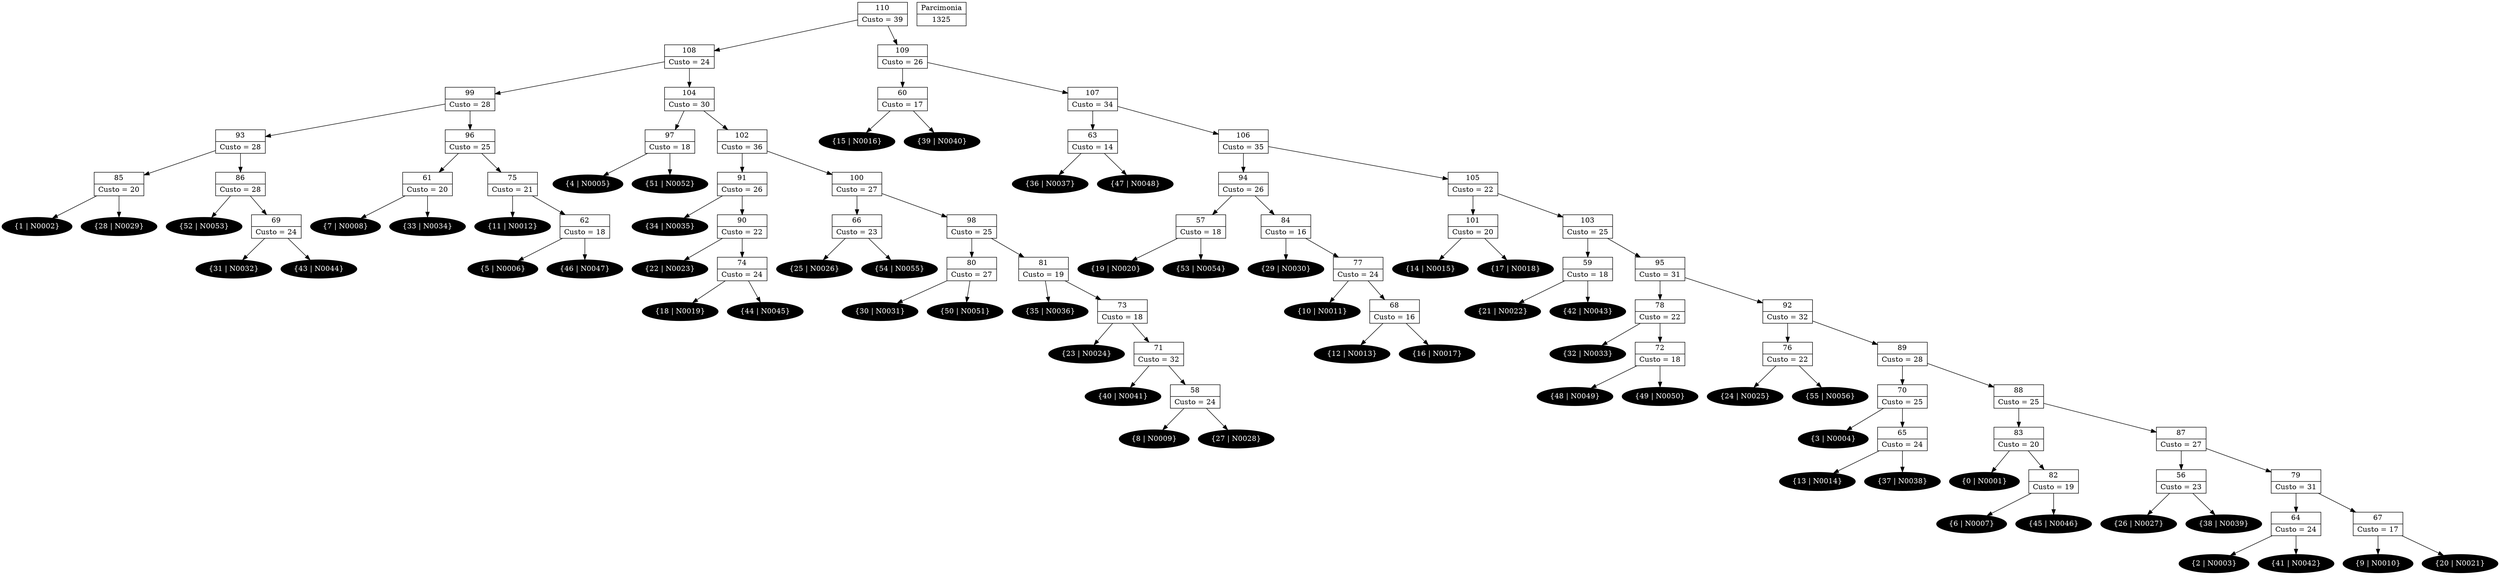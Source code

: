 Digraph G {
0 [label="{0 | N0001}",style=filled, color=black, fontcolor=white,fontsize=14, height=0.5]
1 [label="{1 | N0002}",style=filled, color=black, fontcolor=white,fontsize=14, height=0.5]
2 [label="{2 | N0003}",style=filled, color=black, fontcolor=white,fontsize=14, height=0.5]
3 [label="{3 | N0004}",style=filled, color=black, fontcolor=white,fontsize=14, height=0.5]
4 [label="{4 | N0005}",style=filled, color=black, fontcolor=white,fontsize=14, height=0.5]
5 [label="{5 | N0006}",style=filled, color=black, fontcolor=white,fontsize=14, height=0.5]
6 [label="{6 | N0007}",style=filled, color=black, fontcolor=white,fontsize=14, height=0.5]
7 [label="{7 | N0008}",style=filled, color=black, fontcolor=white,fontsize=14, height=0.5]
8 [label="{8 | N0009}",style=filled, color=black, fontcolor=white,fontsize=14, height=0.5]
9 [label="{9 | N0010}",style=filled, color=black, fontcolor=white,fontsize=14, height=0.5]
10 [label="{10 | N0011}",style=filled, color=black, fontcolor=white,fontsize=14, height=0.5]
11 [label="{11 | N0012}",style=filled, color=black, fontcolor=white,fontsize=14, height=0.5]
12 [label="{12 | N0013}",style=filled, color=black, fontcolor=white,fontsize=14, height=0.5]
13 [label="{13 | N0014}",style=filled, color=black, fontcolor=white,fontsize=14, height=0.5]
14 [label="{14 | N0015}",style=filled, color=black, fontcolor=white,fontsize=14, height=0.5]
15 [label="{15 | N0016}",style=filled, color=black, fontcolor=white,fontsize=14, height=0.5]
16 [label="{16 | N0017}",style=filled, color=black, fontcolor=white,fontsize=14, height=0.5]
17 [label="{17 | N0018}",style=filled, color=black, fontcolor=white,fontsize=14, height=0.5]
18 [label="{18 | N0019}",style=filled, color=black, fontcolor=white,fontsize=14, height=0.5]
19 [label="{19 | N0020}",style=filled, color=black, fontcolor=white,fontsize=14, height=0.5]
20 [label="{20 | N0021}",style=filled, color=black, fontcolor=white,fontsize=14, height=0.5]
21 [label="{21 | N0022}",style=filled, color=black, fontcolor=white,fontsize=14, height=0.5]
22 [label="{22 | N0023}",style=filled, color=black, fontcolor=white,fontsize=14, height=0.5]
23 [label="{23 | N0024}",style=filled, color=black, fontcolor=white,fontsize=14, height=0.5]
24 [label="{24 | N0025}",style=filled, color=black, fontcolor=white,fontsize=14, height=0.5]
25 [label="{25 | N0026}",style=filled, color=black, fontcolor=white,fontsize=14, height=0.5]
26 [label="{26 | N0027}",style=filled, color=black, fontcolor=white,fontsize=14, height=0.5]
27 [label="{27 | N0028}",style=filled, color=black, fontcolor=white,fontsize=14, height=0.5]
28 [label="{28 | N0029}",style=filled, color=black, fontcolor=white,fontsize=14, height=0.5]
29 [label="{29 | N0030}",style=filled, color=black, fontcolor=white,fontsize=14, height=0.5]
30 [label="{30 | N0031}",style=filled, color=black, fontcolor=white,fontsize=14, height=0.5]
31 [label="{31 | N0032}",style=filled, color=black, fontcolor=white,fontsize=14, height=0.5]
32 [label="{32 | N0033}",style=filled, color=black, fontcolor=white,fontsize=14, height=0.5]
33 [label="{33 | N0034}",style=filled, color=black, fontcolor=white,fontsize=14, height=0.5]
34 [label="{34 | N0035}",style=filled, color=black, fontcolor=white,fontsize=14, height=0.5]
35 [label="{35 | N0036}",style=filled, color=black, fontcolor=white,fontsize=14, height=0.5]
36 [label="{36 | N0037}",style=filled, color=black, fontcolor=white,fontsize=14, height=0.5]
37 [label="{37 | N0038}",style=filled, color=black, fontcolor=white,fontsize=14, height=0.5]
38 [label="{38 | N0039}",style=filled, color=black, fontcolor=white,fontsize=14, height=0.5]
39 [label="{39 | N0040}",style=filled, color=black, fontcolor=white,fontsize=14, height=0.5]
40 [label="{40 | N0041}",style=filled, color=black, fontcolor=white,fontsize=14, height=0.5]
41 [label="{41 | N0042}",style=filled, color=black, fontcolor=white,fontsize=14, height=0.5]
42 [label="{42 | N0043}",style=filled, color=black, fontcolor=white,fontsize=14, height=0.5]
43 [label="{43 | N0044}",style=filled, color=black, fontcolor=white,fontsize=14, height=0.5]
44 [label="{44 | N0045}",style=filled, color=black, fontcolor=white,fontsize=14, height=0.5]
45 [label="{45 | N0046}",style=filled, color=black, fontcolor=white,fontsize=14, height=0.5]
46 [label="{46 | N0047}",style=filled, color=black, fontcolor=white,fontsize=14, height=0.5]
47 [label="{47 | N0048}",style=filled, color=black, fontcolor=white,fontsize=14, height=0.5]
48 [label="{48 | N0049}",style=filled, color=black, fontcolor=white,fontsize=14, height=0.5]
49 [label="{49 | N0050}",style=filled, color=black, fontcolor=white,fontsize=14, height=0.5]
50 [label="{50 | N0051}",style=filled, color=black, fontcolor=white,fontsize=14, height=0.5]
51 [label="{51 | N0052}",style=filled, color=black, fontcolor=white,fontsize=14, height=0.5]
52 [label="{52 | N0053}",style=filled, color=black, fontcolor=white,fontsize=14, height=0.5]
53 [label="{53 | N0054}",style=filled, color=black, fontcolor=white,fontsize=14, height=0.5]
54 [label="{54 | N0055}",style=filled, color=black, fontcolor=white,fontsize=14, height=0.5]
55 [label="{55 | N0056}",style=filled, color=black, fontcolor=white,fontsize=14, height=0.5]
56 [shape="record", label="{56|Custo = 23}"]
57 [shape="record", label="{57|Custo = 18}"]
58 [shape="record", label="{58|Custo = 24}"]
59 [shape="record", label="{59|Custo = 18}"]
60 [shape="record", label="{60|Custo = 17}"]
61 [shape="record", label="{61|Custo = 20}"]
62 [shape="record", label="{62|Custo = 18}"]
63 [shape="record", label="{63|Custo = 14}"]
64 [shape="record", label="{64|Custo = 24}"]
65 [shape="record", label="{65|Custo = 24}"]
66 [shape="record", label="{66|Custo = 23}"]
67 [shape="record", label="{67|Custo = 17}"]
68 [shape="record", label="{68|Custo = 16}"]
69 [shape="record", label="{69|Custo = 24}"]
70 [shape="record", label="{70|Custo = 25}"]
71 [shape="record", label="{71|Custo = 32}"]
72 [shape="record", label="{72|Custo = 18}"]
73 [shape="record", label="{73|Custo = 18}"]
74 [shape="record", label="{74|Custo = 24}"]
75 [shape="record", label="{75|Custo = 21}"]
76 [shape="record", label="{76|Custo = 22}"]
77 [shape="record", label="{77|Custo = 24}"]
78 [shape="record", label="{78|Custo = 22}"]
79 [shape="record", label="{79|Custo = 31}"]
80 [shape="record", label="{80|Custo = 27}"]
81 [shape="record", label="{81|Custo = 19}"]
82 [shape="record", label="{82|Custo = 19}"]
83 [shape="record", label="{83|Custo = 20}"]
84 [shape="record", label="{84|Custo = 16}"]
85 [shape="record", label="{85|Custo = 20}"]
86 [shape="record", label="{86|Custo = 28}"]
87 [shape="record", label="{87|Custo = 27}"]
88 [shape="record", label="{88|Custo = 25}"]
89 [shape="record", label="{89|Custo = 28}"]
90 [shape="record", label="{90|Custo = 22}"]
91 [shape="record", label="{91|Custo = 26}"]
92 [shape="record", label="{92|Custo = 32}"]
93 [shape="record", label="{93|Custo = 28}"]
94 [shape="record", label="{94|Custo = 26}"]
95 [shape="record", label="{95|Custo = 31}"]
96 [shape="record", label="{96|Custo = 25}"]
97 [shape="record", label="{97|Custo = 18}"]
98 [shape="record", label="{98|Custo = 25}"]
99 [shape="record", label="{99|Custo = 28}"]
100 [shape="record", label="{100|Custo = 27}"]
101 [shape="record", label="{101|Custo = 20}"]
102 [shape="record", label="{102|Custo = 36}"]
103 [shape="record", label="{103|Custo = 25}"]
104 [shape="record", label="{104|Custo = 30}"]
105 [shape="record", label="{105|Custo = 22}"]
106 [shape="record", label="{106|Custo = 35}"]
107 [shape="record", label="{107|Custo = 34}"]
108 [shape="record", label="{108|Custo = 24}"]
109 [shape="record", label="{109|Custo = 26}"]
110 [shape="record", label="{110|Custo = 39}"]

56->38
56->26
57->53
57->19
58->27
58->8
59->42
59->21
60->39
60->15
61->33
61->7
62->46
62->5
63->47
63->36
64->41
64->2
65->37
65->13
66->54
66->25
67->20
67->9
68->16
68->12
69->43
69->31
70->65
70->3
71->58
71->40
72->49
72->48
73->71
73->23
74->44
74->18
75->62
75->11
76->55
76->24
77->68
77->10
78->72
78->32
79->67
79->64
80->50
80->30
81->73
81->35
82->45
82->6
83->82
83->0
84->77
84->29
85->28
85->1
86->69
86->52
87->79
87->56
88->87
88->83
89->88
89->70
90->74
90->22
91->90
91->34
92->89
92->76
93->86
93->85
94->84
94->57
95->92
95->78
96->75
96->61
97->51
97->4
98->81
98->80
99->96
99->93
100->98
100->66
101->17
101->14
102->100
102->91
103->95
103->59
104->102
104->97
105->103
105->101
106->105
106->94
107->106
107->63
108->104
108->99
109->107
109->60
110->109
110->108

1325 [shape="record", label="{Parcimonia|1325}"]
}